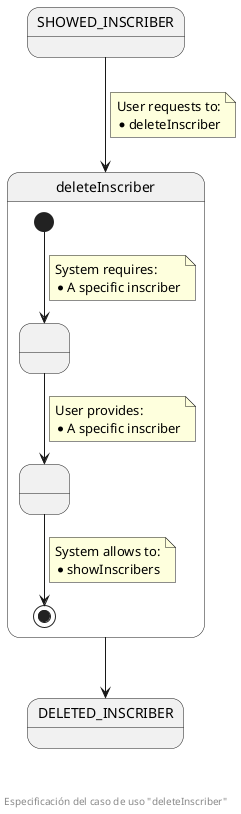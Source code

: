 @startuml
state SHOWED_INSCRIBER
state deleteInscriber {
  state " " as pendingInscriber
  state " " as providedInscriber
  [*] --> pendingInscriber
  note on link
    System requires:
    * A specific inscriber
  end note
  pendingInscriber --> providedInscriber
  note on link
    User provides:
    * A specific inscriber
  end note
  providedInscriber --> [*]
  note on link
    System allows to:
    * showInscribers
  end note
}
state DELETED_INSCRIBER

SHOWED_INSCRIBER --> deleteInscriber
note on link
  User requests to:
  * deleteInscriber
end note

deleteInscriber --> DELETED_INSCRIBER

footer \n\n\n Especificación del caso de uso "deleteInscriber"
@enduml
